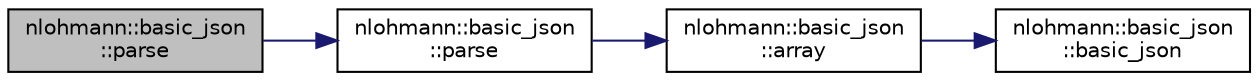 digraph "nlohmann::basic_json::parse"
{
 // LATEX_PDF_SIZE
  edge [fontname="Helvetica",fontsize="10",labelfontname="Helvetica",labelfontsize="10"];
  node [fontname="Helvetica",fontsize="10",shape=record];
  rankdir="LR";
  Node405 [label="nlohmann::basic_json\l::parse",height=0.2,width=0.4,color="black", fillcolor="grey75", style="filled", fontcolor="black",tooltip="deserialize from string literal"];
  Node405 -> Node406 [color="midnightblue",fontsize="10",style="solid"];
  Node406 [label="nlohmann::basic_json\l::parse",height=0.2,width=0.4,color="black", fillcolor="white", style="filled",URL="$classnlohmann_1_1basic__json.html#a86f339e8449cce96b89e86635a7d389e",tooltip="deserialize from an array"];
  Node406 -> Node407 [color="midnightblue",fontsize="10",style="solid"];
  Node407 [label="nlohmann::basic_json\l::array",height=0.2,width=0.4,color="black", fillcolor="white", style="filled",URL="$classnlohmann_1_1basic__json.html#a4a4ec75e4d2845d9bcf7a9e5458e4949",tooltip="explicitly create an array from an initializer list"];
  Node407 -> Node408 [color="midnightblue",fontsize="10",style="solid"];
  Node408 [label="nlohmann::basic_json\l::basic_json",height=0.2,width=0.4,color="black", fillcolor="white", style="filled",URL="$classnlohmann_1_1basic__json.html#a32124a16dc80729d964d9caf607c2bc8",tooltip="create an empty value with a given type"];
}
